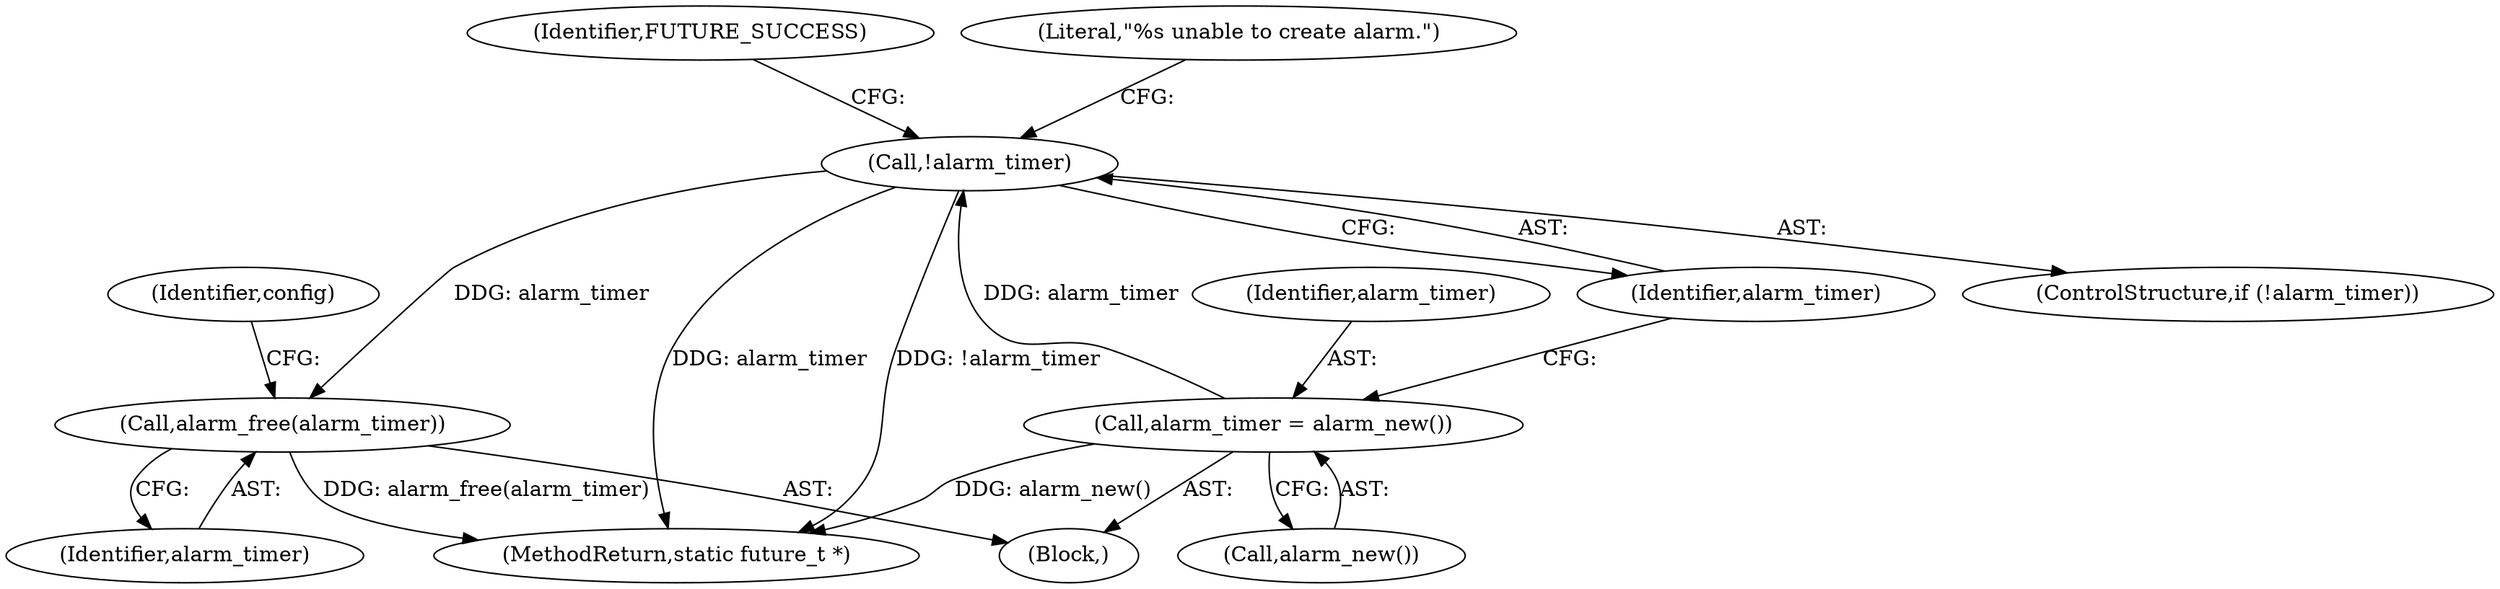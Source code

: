 digraph "0_Android_37c88107679d36c419572732b4af6e18bb2f7dce_1@API" {
"1000169" [label="(Call,alarm_free(alarm_timer))"];
"1000158" [label="(Call,!alarm_timer)"];
"1000154" [label="(Call,alarm_timer = alarm_new())"];
"1000157" [label="(ControlStructure,if (!alarm_timer))"];
"1000154" [label="(Call,alarm_timer = alarm_new())"];
"1000155" [label="(Identifier,alarm_timer)"];
"1000169" [label="(Call,alarm_free(alarm_timer))"];
"1000170" [label="(Identifier,alarm_timer)"];
"1000167" [label="(Identifier,FUTURE_SUCCESS)"];
"1000185" [label="(MethodReturn,static future_t *)"];
"1000172" [label="(Identifier,config)"];
"1000103" [label="(Block,)"];
"1000158" [label="(Call,!alarm_timer)"];
"1000162" [label="(Literal,\"%s unable to create alarm.\")"];
"1000159" [label="(Identifier,alarm_timer)"];
"1000156" [label="(Call,alarm_new())"];
"1000169" -> "1000103"  [label="AST: "];
"1000169" -> "1000170"  [label="CFG: "];
"1000170" -> "1000169"  [label="AST: "];
"1000172" -> "1000169"  [label="CFG: "];
"1000169" -> "1000185"  [label="DDG: alarm_free(alarm_timer)"];
"1000158" -> "1000169"  [label="DDG: alarm_timer"];
"1000158" -> "1000157"  [label="AST: "];
"1000158" -> "1000159"  [label="CFG: "];
"1000159" -> "1000158"  [label="AST: "];
"1000162" -> "1000158"  [label="CFG: "];
"1000167" -> "1000158"  [label="CFG: "];
"1000158" -> "1000185"  [label="DDG: alarm_timer"];
"1000158" -> "1000185"  [label="DDG: !alarm_timer"];
"1000154" -> "1000158"  [label="DDG: alarm_timer"];
"1000154" -> "1000103"  [label="AST: "];
"1000154" -> "1000156"  [label="CFG: "];
"1000155" -> "1000154"  [label="AST: "];
"1000156" -> "1000154"  [label="AST: "];
"1000159" -> "1000154"  [label="CFG: "];
"1000154" -> "1000185"  [label="DDG: alarm_new()"];
}
